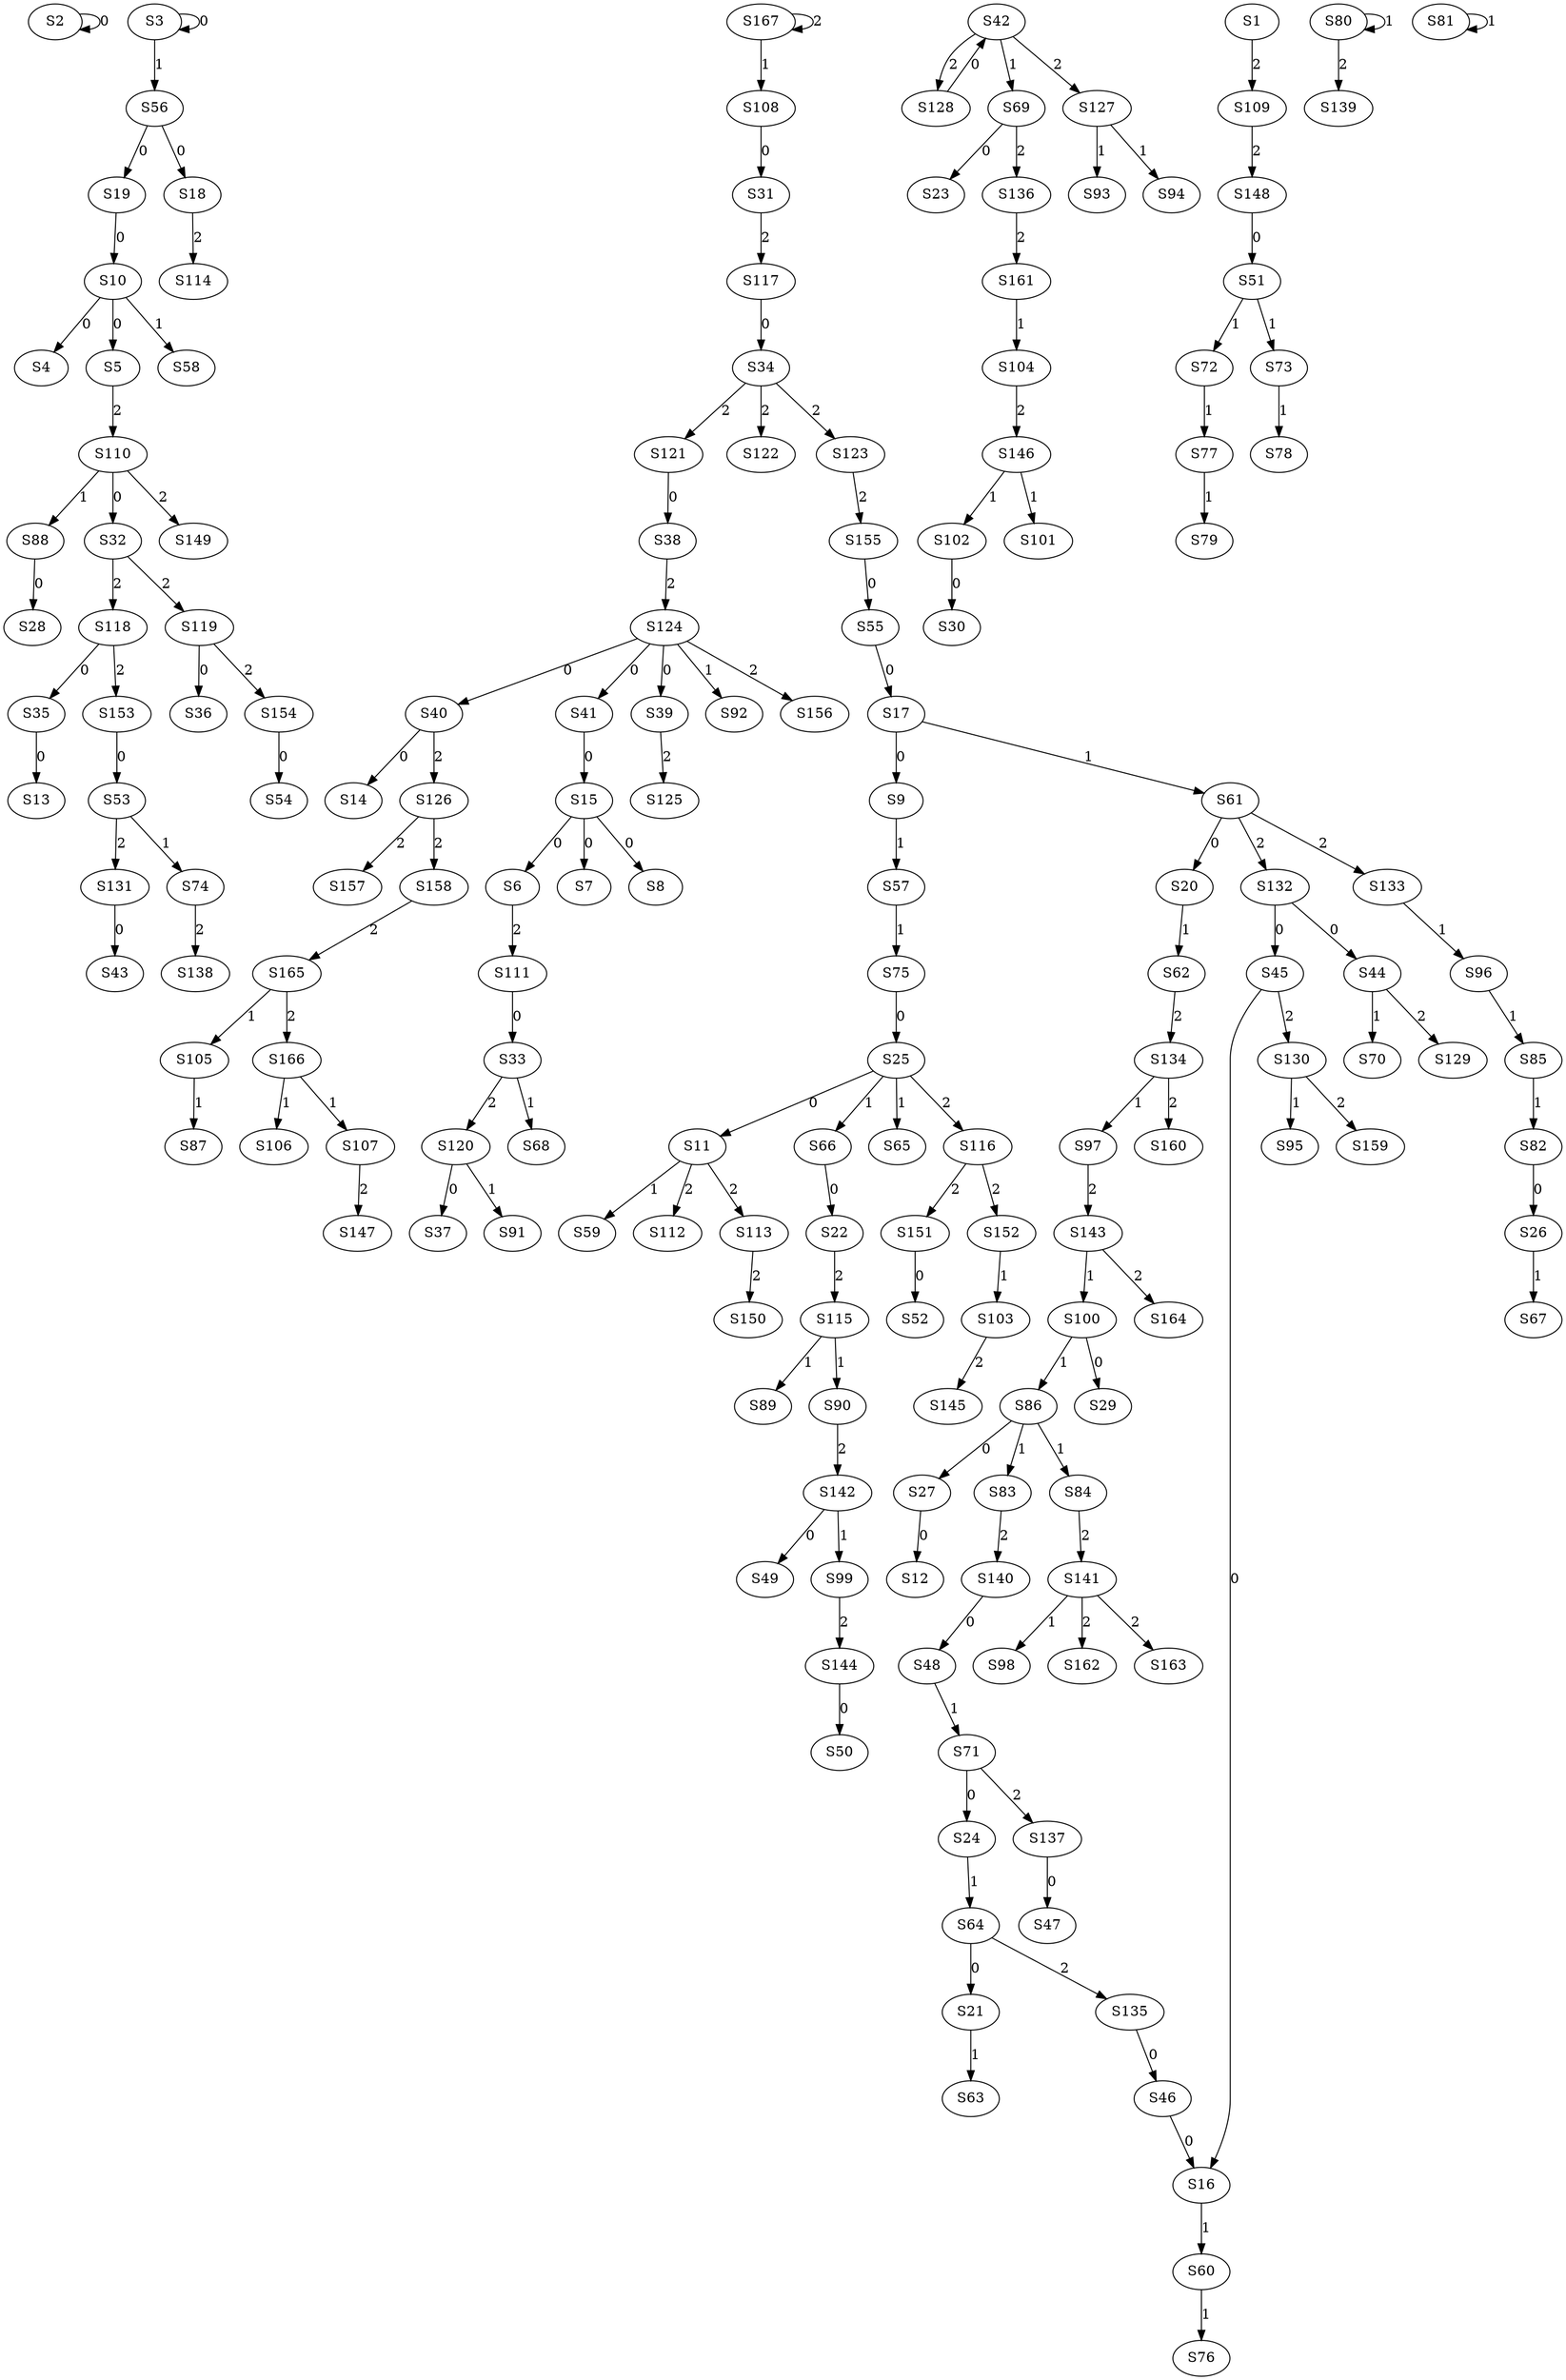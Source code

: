 strict digraph {
	S2 -> S2 [ label = 0 ];
	S3 -> S3 [ label = 0 ];
	S10 -> S4 [ label = 0 ];
	S10 -> S5 [ label = 0 ];
	S15 -> S6 [ label = 0 ];
	S15 -> S7 [ label = 0 ];
	S15 -> S8 [ label = 0 ];
	S17 -> S9 [ label = 0 ];
	S19 -> S10 [ label = 0 ];
	S25 -> S11 [ label = 0 ];
	S27 -> S12 [ label = 0 ];
	S35 -> S13 [ label = 0 ];
	S40 -> S14 [ label = 0 ];
	S41 -> S15 [ label = 0 ];
	S45 -> S16 [ label = 0 ];
	S55 -> S17 [ label = 0 ];
	S56 -> S18 [ label = 0 ];
	S56 -> S19 [ label = 0 ];
	S61 -> S20 [ label = 0 ];
	S64 -> S21 [ label = 0 ];
	S66 -> S22 [ label = 0 ];
	S69 -> S23 [ label = 0 ];
	S71 -> S24 [ label = 0 ];
	S75 -> S25 [ label = 0 ];
	S82 -> S26 [ label = 0 ];
	S86 -> S27 [ label = 0 ];
	S88 -> S28 [ label = 0 ];
	S100 -> S29 [ label = 0 ];
	S102 -> S30 [ label = 0 ];
	S108 -> S31 [ label = 0 ];
	S110 -> S32 [ label = 0 ];
	S111 -> S33 [ label = 0 ];
	S117 -> S34 [ label = 0 ];
	S118 -> S35 [ label = 0 ];
	S119 -> S36 [ label = 0 ];
	S120 -> S37 [ label = 0 ];
	S121 -> S38 [ label = 0 ];
	S124 -> S39 [ label = 0 ];
	S124 -> S40 [ label = 0 ];
	S124 -> S41 [ label = 0 ];
	S128 -> S42 [ label = 0 ];
	S131 -> S43 [ label = 0 ];
	S132 -> S44 [ label = 0 ];
	S132 -> S45 [ label = 0 ];
	S135 -> S46 [ label = 0 ];
	S137 -> S47 [ label = 0 ];
	S140 -> S48 [ label = 0 ];
	S142 -> S49 [ label = 0 ];
	S144 -> S50 [ label = 0 ];
	S148 -> S51 [ label = 0 ];
	S151 -> S52 [ label = 0 ];
	S153 -> S53 [ label = 0 ];
	S154 -> S54 [ label = 0 ];
	S155 -> S55 [ label = 0 ];
	S3 -> S56 [ label = 1 ];
	S9 -> S57 [ label = 1 ];
	S10 -> S58 [ label = 1 ];
	S11 -> S59 [ label = 1 ];
	S16 -> S60 [ label = 1 ];
	S17 -> S61 [ label = 1 ];
	S20 -> S62 [ label = 1 ];
	S21 -> S63 [ label = 1 ];
	S24 -> S64 [ label = 1 ];
	S25 -> S65 [ label = 1 ];
	S25 -> S66 [ label = 1 ];
	S26 -> S67 [ label = 1 ];
	S33 -> S68 [ label = 1 ];
	S42 -> S69 [ label = 1 ];
	S44 -> S70 [ label = 1 ];
	S48 -> S71 [ label = 1 ];
	S51 -> S72 [ label = 1 ];
	S51 -> S73 [ label = 1 ];
	S53 -> S74 [ label = 1 ];
	S57 -> S75 [ label = 1 ];
	S60 -> S76 [ label = 1 ];
	S72 -> S77 [ label = 1 ];
	S73 -> S78 [ label = 1 ];
	S77 -> S79 [ label = 1 ];
	S80 -> S80 [ label = 1 ];
	S81 -> S81 [ label = 1 ];
	S85 -> S82 [ label = 1 ];
	S86 -> S83 [ label = 1 ];
	S86 -> S84 [ label = 1 ];
	S96 -> S85 [ label = 1 ];
	S100 -> S86 [ label = 1 ];
	S105 -> S87 [ label = 1 ];
	S110 -> S88 [ label = 1 ];
	S115 -> S89 [ label = 1 ];
	S115 -> S90 [ label = 1 ];
	S120 -> S91 [ label = 1 ];
	S124 -> S92 [ label = 1 ];
	S127 -> S93 [ label = 1 ];
	S127 -> S94 [ label = 1 ];
	S130 -> S95 [ label = 1 ];
	S133 -> S96 [ label = 1 ];
	S134 -> S97 [ label = 1 ];
	S141 -> S98 [ label = 1 ];
	S142 -> S99 [ label = 1 ];
	S143 -> S100 [ label = 1 ];
	S146 -> S101 [ label = 1 ];
	S146 -> S102 [ label = 1 ];
	S152 -> S103 [ label = 1 ];
	S161 -> S104 [ label = 1 ];
	S165 -> S105 [ label = 1 ];
	S166 -> S106 [ label = 1 ];
	S166 -> S107 [ label = 1 ];
	S167 -> S108 [ label = 1 ];
	S1 -> S109 [ label = 2 ];
	S5 -> S110 [ label = 2 ];
	S6 -> S111 [ label = 2 ];
	S11 -> S112 [ label = 2 ];
	S11 -> S113 [ label = 2 ];
	S18 -> S114 [ label = 2 ];
	S22 -> S115 [ label = 2 ];
	S25 -> S116 [ label = 2 ];
	S31 -> S117 [ label = 2 ];
	S32 -> S118 [ label = 2 ];
	S32 -> S119 [ label = 2 ];
	S33 -> S120 [ label = 2 ];
	S34 -> S121 [ label = 2 ];
	S34 -> S122 [ label = 2 ];
	S34 -> S123 [ label = 2 ];
	S38 -> S124 [ label = 2 ];
	S39 -> S125 [ label = 2 ];
	S40 -> S126 [ label = 2 ];
	S42 -> S127 [ label = 2 ];
	S42 -> S128 [ label = 2 ];
	S44 -> S129 [ label = 2 ];
	S45 -> S130 [ label = 2 ];
	S53 -> S131 [ label = 2 ];
	S61 -> S132 [ label = 2 ];
	S61 -> S133 [ label = 2 ];
	S62 -> S134 [ label = 2 ];
	S64 -> S135 [ label = 2 ];
	S69 -> S136 [ label = 2 ];
	S71 -> S137 [ label = 2 ];
	S74 -> S138 [ label = 2 ];
	S80 -> S139 [ label = 2 ];
	S83 -> S140 [ label = 2 ];
	S84 -> S141 [ label = 2 ];
	S90 -> S142 [ label = 2 ];
	S97 -> S143 [ label = 2 ];
	S99 -> S144 [ label = 2 ];
	S103 -> S145 [ label = 2 ];
	S104 -> S146 [ label = 2 ];
	S107 -> S147 [ label = 2 ];
	S109 -> S148 [ label = 2 ];
	S110 -> S149 [ label = 2 ];
	S113 -> S150 [ label = 2 ];
	S116 -> S151 [ label = 2 ];
	S116 -> S152 [ label = 2 ];
	S118 -> S153 [ label = 2 ];
	S119 -> S154 [ label = 2 ];
	S123 -> S155 [ label = 2 ];
	S124 -> S156 [ label = 2 ];
	S126 -> S157 [ label = 2 ];
	S126 -> S158 [ label = 2 ];
	S130 -> S159 [ label = 2 ];
	S134 -> S160 [ label = 2 ];
	S136 -> S161 [ label = 2 ];
	S141 -> S162 [ label = 2 ];
	S141 -> S163 [ label = 2 ];
	S143 -> S164 [ label = 2 ];
	S158 -> S165 [ label = 2 ];
	S165 -> S166 [ label = 2 ];
	S167 -> S167 [ label = 2 ];
	S46 -> S16 [ label = 0 ];
}